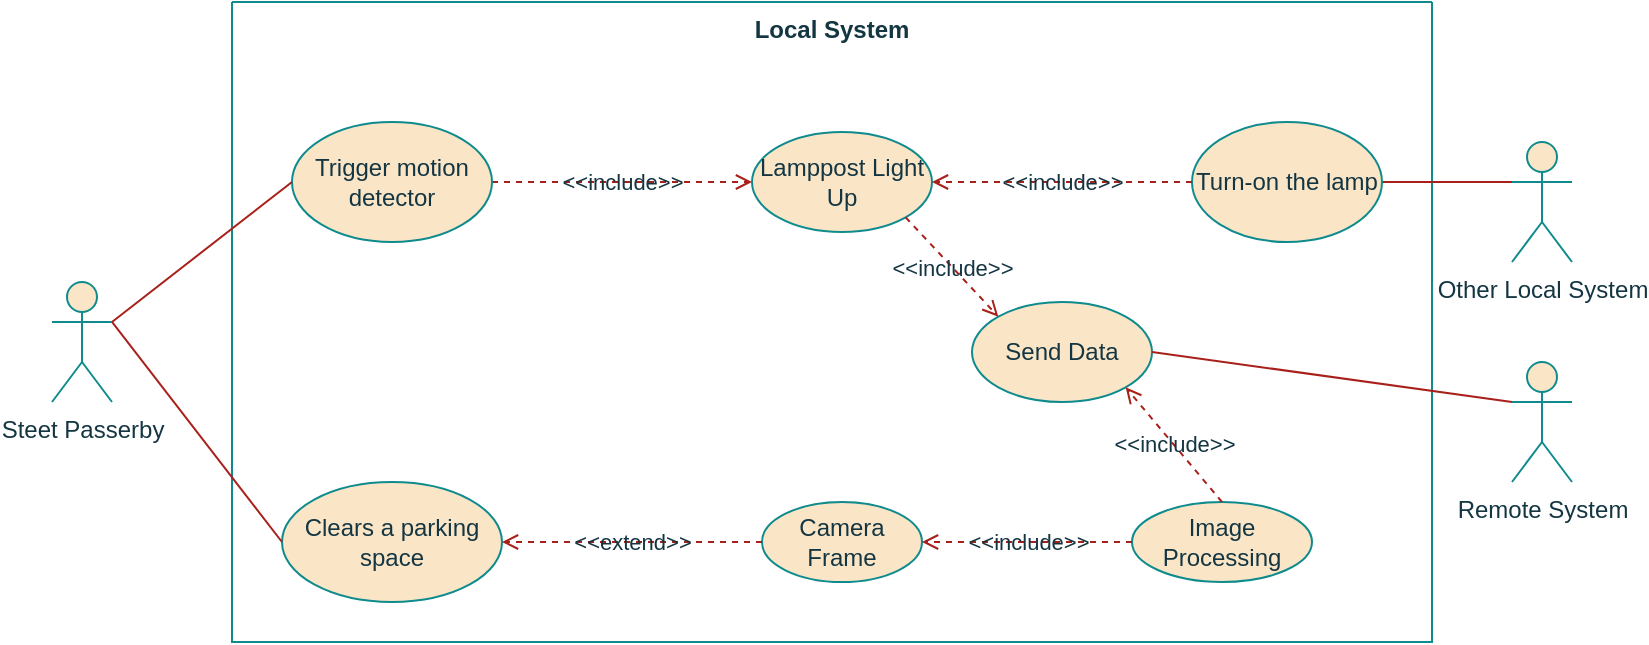 <mxfile version="15.7.4" type="device" pages="3"><diagram id="VKRj_P7hgSLzCelCU6Lf" name="UseCases"><mxGraphModel dx="1350" dy="764" grid="1" gridSize="10" guides="1" tooltips="1" connect="1" arrows="1" fold="1" page="1" pageScale="1" pageWidth="850" pageHeight="1100" background="none" math="0" shadow="0"><root><mxCell id="0"/><mxCell id="1" parent="0"/><mxCell id="UhxKZV5baIiaWPrjlFyv-1" value="Local System" style="swimlane;startSize=0;verticalAlign=top;fillColor=#FAE5C7;strokeColor=#0F8B8D;fontColor=#143642;" parent="1" vertex="1"><mxGeometry x="140" y="600" width="600" height="320" as="geometry"><mxRectangle x="120" y="120" width="150" height="20" as="alternateBounds"/></mxGeometry></mxCell><mxCell id="UhxKZV5baIiaWPrjlFyv-62" value="Send Data" style="ellipse;whiteSpace=wrap;html=1;fillColor=#FAE5C7;strokeColor=#0F8B8D;fontColor=#143642;" parent="UhxKZV5baIiaWPrjlFyv-1" vertex="1"><mxGeometry x="370" y="150" width="90" height="50" as="geometry"/></mxCell><mxCell id="UhxKZV5baIiaWPrjlFyv-36" value="&amp;lt;&amp;lt;include&amp;gt;&amp;gt;" style="edgeStyle=none;rounded=0;orthogonalLoop=1;jettySize=auto;html=1;entryX=0;entryY=0.5;entryDx=0;entryDy=0;dashed=1;endArrow=open;endFill=0;labelBackgroundColor=none;strokeColor=#A8201A;fontColor=#143642;" parent="1" source="UhxKZV5baIiaWPrjlFyv-37" target="UhxKZV5baIiaWPrjlFyv-42" edge="1"><mxGeometry relative="1" as="geometry"/></mxCell><mxCell id="UhxKZV5baIiaWPrjlFyv-37" value="Trigger motion detector" style="ellipse;whiteSpace=wrap;html=1;fillColor=#FAE5C7;strokeColor=#0F8B8D;fontColor=#143642;" parent="1" vertex="1"><mxGeometry x="170" y="660" width="100" height="60" as="geometry"/></mxCell><mxCell id="UhxKZV5baIiaWPrjlFyv-39" value="Camera Frame" style="ellipse;whiteSpace=wrap;html=1;fillColor=#FAE5C7;strokeColor=#0F8B8D;fontColor=#143642;" parent="1" vertex="1"><mxGeometry x="405" y="850" width="80" height="40" as="geometry"/></mxCell><mxCell id="UhxKZV5baIiaWPrjlFyv-40" value="Image Processing" style="ellipse;whiteSpace=wrap;html=1;fillColor=#FAE5C7;strokeColor=#0F8B8D;fontColor=#143642;" parent="1" vertex="1"><mxGeometry x="590" y="850" width="90" height="40" as="geometry"/></mxCell><mxCell id="UhxKZV5baIiaWPrjlFyv-42" value="Lamppost Light Up" style="ellipse;whiteSpace=wrap;html=1;fillColor=#FAE5C7;strokeColor=#0F8B8D;fontColor=#143642;" parent="1" vertex="1"><mxGeometry x="400" y="665" width="90" height="50" as="geometry"/></mxCell><mxCell id="UhxKZV5baIiaWPrjlFyv-47" value="Clears a parking space" style="ellipse;whiteSpace=wrap;html=1;fillColor=#FAE5C7;strokeColor=#0F8B8D;fontColor=#143642;" parent="1" vertex="1"><mxGeometry x="165" y="840" width="110" height="60" as="geometry"/></mxCell><mxCell id="UhxKZV5baIiaWPrjlFyv-49" value="Remote System" style="shape=umlActor;verticalLabelPosition=bottom;verticalAlign=top;html=1;outlineConnect=0;fillColor=#FAE5C7;strokeColor=#0F8B8D;fontColor=#143642;" parent="1" vertex="1"><mxGeometry x="780" y="780" width="30" height="60" as="geometry"/></mxCell><mxCell id="UhxKZV5baIiaWPrjlFyv-50" style="edgeStyle=none;rounded=0;orthogonalLoop=1;jettySize=auto;html=1;exitX=1;exitY=0.333;exitDx=0;exitDy=0;exitPerimeter=0;entryX=0;entryY=0.5;entryDx=0;entryDy=0;endArrow=none;endFill=0;labelBackgroundColor=#DAD2D8;strokeColor=#A8201A;fontColor=#143642;" parent="1" source="UhxKZV5baIiaWPrjlFyv-52" target="UhxKZV5baIiaWPrjlFyv-37" edge="1"><mxGeometry relative="1" as="geometry"/></mxCell><mxCell id="UhxKZV5baIiaWPrjlFyv-51" style="edgeStyle=none;rounded=0;orthogonalLoop=1;jettySize=auto;html=1;entryX=0;entryY=0.5;entryDx=0;entryDy=0;endArrow=none;endFill=0;exitX=1;exitY=0.333;exitDx=0;exitDy=0;exitPerimeter=0;labelBackgroundColor=#DAD2D8;strokeColor=#A8201A;fontColor=#143642;" parent="1" source="UhxKZV5baIiaWPrjlFyv-52" target="UhxKZV5baIiaWPrjlFyv-47" edge="1"><mxGeometry relative="1" as="geometry"><mxPoint x="160" y="930" as="targetPoint"/></mxGeometry></mxCell><mxCell id="UhxKZV5baIiaWPrjlFyv-52" value="Steet Passerby" style="shape=umlActor;verticalLabelPosition=bottom;verticalAlign=top;html=1;outlineConnect=0;fillColor=#FAE5C7;strokeColor=#0F8B8D;fontColor=#143642;" parent="1" vertex="1"><mxGeometry x="50" y="740" width="30" height="60" as="geometry"/></mxCell><mxCell id="UhxKZV5baIiaWPrjlFyv-57" value="&amp;lt;&amp;lt;extend&amp;gt;&amp;gt;" style="edgeStyle=none;rounded=0;orthogonalLoop=1;jettySize=auto;html=1;entryX=1;entryY=0.5;entryDx=0;entryDy=0;dashed=1;exitX=0;exitY=0.5;exitDx=0;exitDy=0;endArrow=open;endFill=0;labelBackgroundColor=none;strokeColor=#A8201A;fontColor=#143642;" parent="1" source="UhxKZV5baIiaWPrjlFyv-39" target="UhxKZV5baIiaWPrjlFyv-47" edge="1"><mxGeometry relative="1" as="geometry"><mxPoint x="330" y="950" as="sourcePoint"/><mxPoint x="330" y="859" as="targetPoint"/></mxGeometry></mxCell><mxCell id="OXlPUjwkilmwGto4ibfJ-2" style="edgeStyle=none;rounded=0;orthogonalLoop=1;jettySize=auto;html=1;entryX=0;entryY=0.333;entryDx=0;entryDy=0;entryPerimeter=0;endArrow=none;endFill=0;labelBackgroundColor=#DAD2D8;strokeColor=#A8201A;fontColor=#143642;" parent="1" source="UhxKZV5baIiaWPrjlFyv-60" target="OXlPUjwkilmwGto4ibfJ-1" edge="1"><mxGeometry relative="1" as="geometry"/></mxCell><mxCell id="UhxKZV5baIiaWPrjlFyv-60" value="Turn-on the lamp" style="ellipse;whiteSpace=wrap;html=1;fillColor=#FAE5C7;strokeColor=#0F8B8D;fontColor=#143642;" parent="1" vertex="1"><mxGeometry x="620" y="660" width="95" height="60" as="geometry"/></mxCell><mxCell id="UhxKZV5baIiaWPrjlFyv-71" style="rounded=0;orthogonalLoop=1;jettySize=auto;html=1;exitX=1;exitY=0.5;exitDx=0;exitDy=0;endArrow=none;endFill=0;entryX=0;entryY=0.333;entryDx=0;entryDy=0;entryPerimeter=0;labelBackgroundColor=#DAD2D8;strokeColor=#A8201A;fontColor=#143642;" parent="1" source="UhxKZV5baIiaWPrjlFyv-62" target="UhxKZV5baIiaWPrjlFyv-49" edge="1"><mxGeometry relative="1" as="geometry"><mxPoint x="780" y="780" as="targetPoint"/></mxGeometry></mxCell><mxCell id="UhxKZV5baIiaWPrjlFyv-64" value="&amp;lt;&amp;lt;include&amp;gt;&amp;gt;" style="edgeStyle=none;rounded=0;orthogonalLoop=1;jettySize=auto;html=1;entryX=1;entryY=0.5;entryDx=0;entryDy=0;dashed=1;exitX=0;exitY=0.5;exitDx=0;exitDy=0;endArrow=open;endFill=0;labelBackgroundColor=none;strokeColor=#A8201A;fontColor=#143642;" parent="1" source="UhxKZV5baIiaWPrjlFyv-40" target="UhxKZV5baIiaWPrjlFyv-39" edge="1"><mxGeometry relative="1" as="geometry"><mxPoint x="280" y="700" as="sourcePoint"/><mxPoint x="410" y="700" as="targetPoint"/></mxGeometry></mxCell><mxCell id="UhxKZV5baIiaWPrjlFyv-67" value="&amp;lt;&amp;lt;include&amp;gt;&amp;gt;" style="edgeStyle=none;rounded=0;orthogonalLoop=1;jettySize=auto;html=1;entryX=0;entryY=0;entryDx=0;entryDy=0;dashed=1;exitX=1;exitY=1;exitDx=0;exitDy=0;endArrow=open;endFill=0;labelBackgroundColor=none;strokeColor=#A8201A;fontColor=#143642;" parent="1" source="UhxKZV5baIiaWPrjlFyv-42" target="UhxKZV5baIiaWPrjlFyv-62" edge="1"><mxGeometry relative="1" as="geometry"><mxPoint x="500" y="700" as="sourcePoint"/><mxPoint x="640" y="700" as="targetPoint"/></mxGeometry></mxCell><mxCell id="UhxKZV5baIiaWPrjlFyv-72" value="&amp;lt;&amp;lt;include&amp;gt;&amp;gt;" style="edgeStyle=none;rounded=0;orthogonalLoop=1;jettySize=auto;html=1;entryX=1;entryY=1;entryDx=0;entryDy=0;dashed=1;exitX=0.5;exitY=0;exitDx=0;exitDy=0;endArrow=open;endFill=0;labelBackgroundColor=none;strokeColor=#A8201A;fontColor=#143642;" parent="1" source="UhxKZV5baIiaWPrjlFyv-40" target="UhxKZV5baIiaWPrjlFyv-62" edge="1"><mxGeometry relative="1" as="geometry"><mxPoint x="510" y="710" as="sourcePoint"/><mxPoint x="650" y="710" as="targetPoint"/></mxGeometry></mxCell><mxCell id="UhxKZV5baIiaWPrjlFyv-73" value="&amp;lt;&amp;lt;include&amp;gt;&amp;gt;" style="edgeStyle=none;rounded=0;orthogonalLoop=1;jettySize=auto;html=1;entryX=1;entryY=0.5;entryDx=0;entryDy=0;dashed=1;endArrow=open;endFill=0;exitX=0;exitY=0.5;exitDx=0;exitDy=0;labelBackgroundColor=none;strokeColor=#A8201A;fontColor=#143642;" parent="1" source="UhxKZV5baIiaWPrjlFyv-60" target="UhxKZV5baIiaWPrjlFyv-42" edge="1"><mxGeometry relative="1" as="geometry"><mxPoint x="280" y="700" as="sourcePoint"/><mxPoint x="410" y="700" as="targetPoint"/></mxGeometry></mxCell><mxCell id="OXlPUjwkilmwGto4ibfJ-1" value="Other Local System" style="shape=umlActor;verticalLabelPosition=bottom;verticalAlign=top;html=1;outlineConnect=0;fillColor=#FAE5C7;strokeColor=#0F8B8D;fontColor=#143642;" parent="1" vertex="1"><mxGeometry x="780" y="670" width="30" height="60" as="geometry"/></mxCell></root></mxGraphModel></diagram><diagram id="n0Fl6GXJW6wCgdXvjiLA" name="StateChart"><mxGraphModel dx="1350" dy="764" grid="1" gridSize="10" guides="1" tooltips="1" connect="1" arrows="1" fold="1" page="1" pageScale="1" pageWidth="850" pageHeight="1100" background="none" math="0" shadow="0"><root><mxCell id="OwLx9ksk2gSbWlh4JtMf-0"/><mxCell id="OwLx9ksk2gSbWlh4JtMf-1" parent="OwLx9ksk2gSbWlh4JtMf-0"/><mxCell id="W-xhEfi5Vv7jOIvLi4YA-5" style="edgeStyle=orthogonalEdgeStyle;rounded=0;orthogonalLoop=1;jettySize=auto;html=1;exitX=0.5;exitY=1;exitDx=0;exitDy=0;entryX=0.5;entryY=0;entryDx=0;entryDy=0;endArrow=classic;endFill=1;labelBackgroundColor=#DAD2D8;strokeColor=#A8201A;fontColor=#143642;" parent="OwLx9ksk2gSbWlh4JtMf-1" source="W-xhEfi5Vv7jOIvLi4YA-0" target="b9bzMtO-1qeasKwuusVg-0" edge="1"><mxGeometry relative="1" as="geometry"><mxPoint x="450" y="140" as="targetPoint"/></mxGeometry></mxCell><mxCell id="W-xhEfi5Vv7jOIvLi4YA-0" value="" style="ellipse;whiteSpace=wrap;html=1;aspect=fixed;fillColor=#FAE5C7;strokeColor=#0F8B8D;fontColor=#143642;strokeWidth=2;" parent="OwLx9ksk2gSbWlh4JtMf-1" vertex="1"><mxGeometry x="430" y="70" width="40" height="40" as="geometry"/></mxCell><mxCell id="W-xhEfi5Vv7jOIvLi4YA-4" style="edgeStyle=orthogonalEdgeStyle;rounded=0;orthogonalLoop=1;jettySize=auto;html=1;exitX=0.5;exitY=1;exitDx=0;exitDy=0;endArrow=classic;endFill=1;entryX=0.5;entryY=0;entryDx=0;entryDy=0;labelBackgroundColor=#DAD2D8;strokeColor=#A8201A;fontColor=#143642;" parent="OwLx9ksk2gSbWlh4JtMf-1" source="b9bzMtO-1qeasKwuusVg-0" target="W-xhEfi5Vv7jOIvLi4YA-9" edge="1"><mxGeometry relative="1" as="geometry"><mxPoint x="450" y="230" as="targetPoint"/><mxPoint x="450" y="180" as="sourcePoint"/></mxGeometry></mxCell><mxCell id="A8Cqn2Xo1SjwjiJ984Io-9" style="edgeStyle=orthogonalEdgeStyle;rounded=0;orthogonalLoop=1;jettySize=auto;html=1;exitX=0.5;exitY=1;exitDx=0;exitDy=0;entryX=0.5;entryY=0;entryDx=0;entryDy=0;endArrow=classic;endFill=1;labelBackgroundColor=#DAD2D8;strokeColor=#A8201A;fontColor=#143642;" parent="OwLx9ksk2gSbWlh4JtMf-1" source="W-xhEfi5Vv7jOIvLi4YA-9" target="W-xhEfi5Vv7jOIvLi4YA-10" edge="1"><mxGeometry relative="1" as="geometry"><Array as="points"><mxPoint x="450" y="290"/><mxPoint x="230" y="290"/></Array></mxGeometry></mxCell><mxCell id="A8Cqn2Xo1SjwjiJ984Io-39" value="Sensors Sample Period" style="edgeLabel;html=1;align=center;verticalAlign=middle;resizable=0;points=[];labelBackgroundColor=none;fontColor=#143642;" parent="A8Cqn2Xo1SjwjiJ984Io-9" vertex="1" connectable="0"><mxGeometry x="0.32" relative="1" as="geometry"><mxPoint x="-39" y="20" as="offset"/></mxGeometry></mxCell><mxCell id="A8Cqn2Xo1SjwjiJ984Io-35" style="edgeStyle=orthogonalEdgeStyle;rounded=0;orthogonalLoop=1;jettySize=auto;html=1;exitX=0.5;exitY=1;exitDx=0;exitDy=0;entryX=0.5;entryY=0;entryDx=0;entryDy=0;endArrow=classic;endFill=1;labelBackgroundColor=none;strokeColor=#A8201A;fontColor=#143642;" parent="OwLx9ksk2gSbWlh4JtMf-1" source="W-xhEfi5Vv7jOIvLi4YA-9" target="A8Cqn2Xo1SjwjiJ984Io-0" edge="1"><mxGeometry relative="1" as="geometry"><Array as="points"><mxPoint x="450" y="290"/><mxPoint x="670" y="290"/></Array></mxGeometry></mxCell><mxCell id="A8Cqn2Xo1SjwjiJ984Io-40" value="Camera Sample Period" style="edgeLabel;align=center;verticalAlign=middle;resizable=0;points=[];labelBackgroundColor=none;fontColor=#143642;labelBorderColor=none;html=1;" parent="A8Cqn2Xo1SjwjiJ984Io-35" vertex="1" connectable="0"><mxGeometry x="-0.444" y="1" relative="1" as="geometry"><mxPoint x="150" y="21" as="offset"/></mxGeometry></mxCell><mxCell id="A8Cqn2Xo1SjwjiJ984Io-46" style="edgeStyle=orthogonalEdgeStyle;rounded=0;orthogonalLoop=1;jettySize=auto;html=1;exitX=0.5;exitY=1;exitDx=0;exitDy=0;entryX=0.5;entryY=0;entryDx=0;entryDy=0;endArrow=classic;endFill=1;labelBackgroundColor=#DAD2D8;strokeColor=#A8201A;fontColor=#143642;" parent="OwLx9ksk2gSbWlh4JtMf-1" source="W-xhEfi5Vv7jOIvLi4YA-9" target="A8Cqn2Xo1SjwjiJ984Io-44" edge="1"><mxGeometry relative="1" as="geometry"/></mxCell><mxCell id="W-xhEfi5Vv7jOIvLi4YA-9" value="Idle" style="rounded=0;whiteSpace=wrap;html=1;fillColor=#FAE5C7;strokeColor=#0F8B8D;fontColor=#143642;" parent="OwLx9ksk2gSbWlh4JtMf-1" vertex="1"><mxGeometry x="390" y="230" width="120" height="40" as="geometry"/></mxCell><mxCell id="A8Cqn2Xo1SjwjiJ984Io-31" style="edgeStyle=orthogonalEdgeStyle;rounded=0;orthogonalLoop=1;jettySize=auto;html=1;exitX=0.5;exitY=1;exitDx=0;exitDy=0;entryX=0.5;entryY=0;entryDx=0;entryDy=0;endArrow=classic;endFill=1;labelBackgroundColor=#DAD2D8;strokeColor=#A8201A;fontColor=#143642;" parent="OwLx9ksk2gSbWlh4JtMf-1" source="W-xhEfi5Vv7jOIvLi4YA-10" target="A8Cqn2Xo1SjwjiJ984Io-11" edge="1"><mxGeometry relative="1" as="geometry"><Array as="points"><mxPoint x="230" y="360"/></Array></mxGeometry></mxCell><mxCell id="W-xhEfi5Vv7jOIvLi4YA-10" value="Sample Sensors" style="rounded=0;whiteSpace=wrap;html=1;fillColor=#FAE5C7;strokeColor=#0F8B8D;fontColor=#143642;" parent="OwLx9ksk2gSbWlh4JtMf-1" vertex="1"><mxGeometry x="170" y="350" width="120" height="40" as="geometry"/></mxCell><mxCell id="A8Cqn2Xo1SjwjiJ984Io-36" style="edgeStyle=orthogonalEdgeStyle;rounded=0;orthogonalLoop=1;jettySize=auto;html=1;exitX=0.5;exitY=1;exitDx=0;exitDy=0;entryX=0.5;entryY=0;entryDx=0;entryDy=0;endArrow=classic;endFill=1;labelBackgroundColor=#DAD2D8;strokeColor=#A8201A;fontColor=#143642;" parent="OwLx9ksk2gSbWlh4JtMf-1" source="A8Cqn2Xo1SjwjiJ984Io-0" target="A8Cqn2Xo1SjwjiJ984Io-1" edge="1"><mxGeometry relative="1" as="geometry"/></mxCell><mxCell id="A8Cqn2Xo1SjwjiJ984Io-0" value="Get Image Frame" style="rounded=0;whiteSpace=wrap;html=1;fillColor=#FAE5C7;strokeColor=#0F8B8D;fontColor=#143642;" parent="OwLx9ksk2gSbWlh4JtMf-1" vertex="1"><mxGeometry x="610.0" y="350" width="120" height="40" as="geometry"/></mxCell><mxCell id="A8Cqn2Xo1SjwjiJ984Io-37" style="edgeStyle=orthogonalEdgeStyle;rounded=0;orthogonalLoop=1;jettySize=auto;html=1;exitX=0.5;exitY=1;exitDx=0;exitDy=0;entryX=0.5;entryY=0;entryDx=0;entryDy=0;endArrow=classic;endFill=1;labelBackgroundColor=#DAD2D8;strokeColor=#A8201A;fontColor=#143642;" parent="OwLx9ksk2gSbWlh4JtMf-1" source="A8Cqn2Xo1SjwjiJ984Io-1" target="A8Cqn2Xo1SjwjiJ984Io-4" edge="1"><mxGeometry relative="1" as="geometry"/></mxCell><mxCell id="A8Cqn2Xo1SjwjiJ984Io-1" value="Image Processing" style="rounded=0;whiteSpace=wrap;html=1;fillColor=#FAE5C7;strokeColor=#0F8B8D;fontColor=#143642;" parent="OwLx9ksk2gSbWlh4JtMf-1" vertex="1"><mxGeometry x="610.0" y="430" width="120" height="40" as="geometry"/></mxCell><mxCell id="A8Cqn2Xo1SjwjiJ984Io-38" value="No" style="edgeStyle=orthogonalEdgeStyle;rounded=0;orthogonalLoop=1;jettySize=auto;html=1;exitX=1;exitY=0.5;exitDx=0;exitDy=0;endArrow=classic;endFill=1;labelBackgroundColor=none;strokeColor=#A8201A;fontColor=#143642;" parent="OwLx9ksk2gSbWlh4JtMf-1" source="A8Cqn2Xo1SjwjiJ984Io-4" edge="1"><mxGeometry x="-0.969" y="10" relative="1" as="geometry"><mxPoint x="450" y="210" as="targetPoint"/><Array as="points"><mxPoint x="770" y="560"/><mxPoint x="770" y="210"/></Array><mxPoint as="offset"/></mxGeometry></mxCell><mxCell id="A8Cqn2Xo1SjwjiJ984Io-41" value="Yes" style="edgeStyle=orthogonalEdgeStyle;rounded=0;orthogonalLoop=1;jettySize=auto;html=1;exitX=0;exitY=0.5;exitDx=0;exitDy=0;endArrow=classic;endFill=1;labelBackgroundColor=none;strokeColor=#A8201A;fontColor=#143642;" parent="OwLx9ksk2gSbWlh4JtMf-1" source="A8Cqn2Xo1SjwjiJ984Io-4" edge="1"><mxGeometry x="-0.947" y="-10" relative="1" as="geometry"><mxPoint x="450" y="800" as="targetPoint"/><Array as="points"><mxPoint x="560" y="560"/><mxPoint x="560" y="800"/></Array><mxPoint as="offset"/></mxGeometry></mxCell><mxCell id="A8Cqn2Xo1SjwjiJ984Io-4" value="&lt;div&gt;Is there a &lt;br&gt;&lt;/div&gt;&lt;div&gt;parking space available?&lt;/div&gt;" style="rhombus;whiteSpace=wrap;html=1;fillColor=#FAE5C7;strokeColor=#0F8B8D;fontColor=#143642;strokeWidth=2;" parent="OwLx9ksk2gSbWlh4JtMf-1" vertex="1"><mxGeometry x="620.0" y="510" width="100" height="100" as="geometry"/></mxCell><mxCell id="A8Cqn2Xo1SjwjiJ984Io-16" style="edgeStyle=orthogonalEdgeStyle;rounded=0;orthogonalLoop=1;jettySize=auto;html=1;exitX=1;exitY=0.5;exitDx=0;exitDy=0;entryX=0.5;entryY=0;entryDx=0;entryDy=0;endArrow=classic;endFill=1;labelBackgroundColor=none;strokeColor=#A8201A;fontColor=#143642;" parent="OwLx9ksk2gSbWlh4JtMf-1" source="A8Cqn2Xo1SjwjiJ984Io-11" target="A8Cqn2Xo1SjwjiJ984Io-14" edge="1"><mxGeometry relative="1" as="geometry"/></mxCell><mxCell id="A8Cqn2Xo1SjwjiJ984Io-18" value="Yes" style="edgeLabel;html=1;align=center;verticalAlign=middle;resizable=0;points=[];labelBackgroundColor=none;fontColor=#143642;" parent="A8Cqn2Xo1SjwjiJ984Io-16" vertex="1" connectable="0"><mxGeometry x="-0.718" y="-3" relative="1" as="geometry"><mxPoint x="-3" y="-13" as="offset"/></mxGeometry></mxCell><mxCell id="A8Cqn2Xo1SjwjiJ984Io-17" style="edgeStyle=orthogonalEdgeStyle;rounded=0;orthogonalLoop=1;jettySize=auto;html=1;exitX=0;exitY=0.5;exitDx=0;exitDy=0;entryX=0.5;entryY=0;entryDx=0;entryDy=0;endArrow=classic;endFill=1;labelBackgroundColor=none;strokeColor=#A8201A;fontColor=#143642;" parent="OwLx9ksk2gSbWlh4JtMf-1" source="A8Cqn2Xo1SjwjiJ984Io-11" target="A8Cqn2Xo1SjwjiJ984Io-15" edge="1"><mxGeometry relative="1" as="geometry"/></mxCell><mxCell id="A8Cqn2Xo1SjwjiJ984Io-19" value="No" style="edgeLabel;html=1;align=center;verticalAlign=middle;resizable=0;points=[];labelBackgroundColor=none;fontColor=#143642;" parent="A8Cqn2Xo1SjwjiJ984Io-17" vertex="1" connectable="0"><mxGeometry x="-0.613" y="4" relative="1" as="geometry"><mxPoint x="7" y="-14" as="offset"/></mxGeometry></mxCell><mxCell id="A8Cqn2Xo1SjwjiJ984Io-11" value="Low Luminosity Conditions?" style="rhombus;whiteSpace=wrap;html=1;fillColor=#FAE5C7;strokeColor=#0F8B8D;fontColor=#143642;strokeWidth=2;" parent="OwLx9ksk2gSbWlh4JtMf-1" vertex="1"><mxGeometry x="170" y="410" width="120" height="110" as="geometry"/></mxCell><mxCell id="A8Cqn2Xo1SjwjiJ984Io-29" style="edgeStyle=orthogonalEdgeStyle;rounded=0;orthogonalLoop=1;jettySize=auto;html=1;exitX=0.5;exitY=1;exitDx=0;exitDy=0;entryX=0.5;entryY=0;entryDx=0;entryDy=0;endArrow=classic;endFill=1;labelBackgroundColor=#DAD2D8;strokeColor=#A8201A;fontColor=#143642;" parent="OwLx9ksk2gSbWlh4JtMf-1" source="A8Cqn2Xo1SjwjiJ984Io-14" target="A8Cqn2Xo1SjwjiJ984Io-24" edge="1"><mxGeometry relative="1" as="geometry"/></mxCell><mxCell id="A8Cqn2Xo1SjwjiJ984Io-14" value="&lt;div&gt;Power ON&lt;/div&gt;&lt;div&gt;lamp&lt;/div&gt;" style="rounded=0;whiteSpace=wrap;html=1;fillColor=#FAE5C7;strokeColor=#0F8B8D;fontColor=#143642;" parent="OwLx9ksk2gSbWlh4JtMf-1" vertex="1"><mxGeometry x="280" y="500" width="120" height="40" as="geometry"/></mxCell><mxCell id="A8Cqn2Xo1SjwjiJ984Io-32" style="edgeStyle=orthogonalEdgeStyle;rounded=0;orthogonalLoop=1;jettySize=auto;html=1;exitX=0.5;exitY=1;exitDx=0;exitDy=0;endArrow=classic;endFill=1;labelBackgroundColor=#DAD2D8;strokeColor=#A8201A;fontColor=#143642;" parent="OwLx9ksk2gSbWlh4JtMf-1" source="A8Cqn2Xo1SjwjiJ984Io-15" edge="1"><mxGeometry relative="1" as="geometry"><mxPoint x="20" y="560" as="targetPoint"/><Array as="points"><mxPoint x="120" y="560"/></Array></mxGeometry></mxCell><mxCell id="A8Cqn2Xo1SjwjiJ984Io-15" value="&lt;div&gt;Power OFF&lt;/div&gt;&lt;div&gt;lamp&lt;/div&gt;" style="rounded=0;whiteSpace=wrap;html=1;fillColor=#FAE5C7;strokeColor=#0F8B8D;fontColor=#143642;" parent="OwLx9ksk2gSbWlh4JtMf-1" vertex="1"><mxGeometry x="60" y="500" width="120" height="40" as="geometry"/></mxCell><mxCell id="A8Cqn2Xo1SjwjiJ984Io-20" style="edgeStyle=orthogonalEdgeStyle;rounded=0;orthogonalLoop=1;jettySize=auto;html=1;exitX=1;exitY=0.5;exitDx=0;exitDy=0;endArrow=classic;endFill=1;labelBackgroundColor=none;strokeColor=#A8201A;fontColor=#143642;" parent="OwLx9ksk2gSbWlh4JtMf-1" source="A8Cqn2Xo1SjwjiJ984Io-24" edge="1"><mxGeometry relative="1" as="geometry"><mxPoint x="450" y="620" as="targetPoint"/></mxGeometry></mxCell><mxCell id="A8Cqn2Xo1SjwjiJ984Io-21" value="Yes" style="edgeLabel;html=1;align=center;verticalAlign=middle;resizable=0;points=[];labelBackgroundColor=none;fontColor=#143642;" parent="A8Cqn2Xo1SjwjiJ984Io-20" vertex="1" connectable="0"><mxGeometry x="-0.718" y="-3" relative="1" as="geometry"><mxPoint x="2" y="-13" as="offset"/></mxGeometry></mxCell><mxCell id="FZ7wIxy7LVfMkmSLyRUL-3" value="No" style="edgeStyle=orthogonalEdgeStyle;rounded=0;orthogonalLoop=1;jettySize=auto;html=1;entryX=0.5;entryY=0;entryDx=0;entryDy=0;endArrow=classic;endFill=1;labelBackgroundColor=none;strokeColor=#A8201A;fontColor=#143642;" parent="OwLx9ksk2gSbWlh4JtMf-1" source="A8Cqn2Xo1SjwjiJ984Io-24" target="FZ7wIxy7LVfMkmSLyRUL-2" edge="1"><mxGeometry x="-0.846" y="-10" relative="1" as="geometry"><mxPoint as="offset"/></mxGeometry></mxCell><mxCell id="A8Cqn2Xo1SjwjiJ984Io-24" value="&lt;div&gt;Motion &lt;br&gt;&lt;/div&gt;&lt;div&gt;detected?&lt;/div&gt;" style="rhombus;whiteSpace=wrap;html=1;fillColor=#FAE5C7;strokeColor=#0F8B8D;fontColor=#143642;strokeWidth=2;" parent="OwLx9ksk2gSbWlh4JtMf-1" vertex="1"><mxGeometry x="290" y="570" width="100" height="100" as="geometry"/></mxCell><mxCell id="A8Cqn2Xo1SjwjiJ984Io-42" style="edgeStyle=orthogonalEdgeStyle;rounded=0;orthogonalLoop=1;jettySize=auto;html=1;exitX=0.5;exitY=1;exitDx=0;exitDy=0;entryX=0.5;entryY=0;entryDx=0;entryDy=0;endArrow=classic;endFill=1;labelBackgroundColor=#DAD2D8;strokeColor=#A8201A;fontColor=#143642;" parent="OwLx9ksk2gSbWlh4JtMf-1" source="A8Cqn2Xo1SjwjiJ984Io-25" target="A8Cqn2Xo1SjwjiJ984Io-30" edge="1"><mxGeometry relative="1" as="geometry"><Array as="points"><mxPoint x="450" y="760"/><mxPoint x="450" y="760"/></Array></mxGeometry></mxCell><mxCell id="A8Cqn2Xo1SjwjiJ984Io-25" value="&lt;div&gt;Turn-On the lamp&lt;/div&gt;Start Timeout" style="rounded=0;whiteSpace=wrap;html=1;fillColor=#FAE5C7;strokeColor=#0F8B8D;fontColor=#143642;" parent="OwLx9ksk2gSbWlh4JtMf-1" vertex="1"><mxGeometry x="390" y="730" width="120" height="40" as="geometry"/></mxCell><mxCell id="FZ7wIxy7LVfMkmSLyRUL-7" style="edgeStyle=orthogonalEdgeStyle;rounded=0;orthogonalLoop=1;jettySize=auto;html=1;endArrow=classic;endFill=1;labelBackgroundColor=#DAD2D8;strokeColor=#A8201A;fontColor=#143642;" parent="OwLx9ksk2gSbWlh4JtMf-1" source="A8Cqn2Xo1SjwjiJ984Io-26" edge="1"><mxGeometry relative="1" as="geometry"><mxPoint x="450" y="800" as="targetPoint"/><Array as="points"><mxPoint x="290" y="800"/><mxPoint x="450" y="800"/></Array></mxGeometry></mxCell><mxCell id="A8Cqn2Xo1SjwjiJ984Io-26" value="Turn-Off the lamp" style="rounded=0;whiteSpace=wrap;html=1;fillColor=#FAE5C7;strokeColor=#0F8B8D;fontColor=#143642;" parent="OwLx9ksk2gSbWlh4JtMf-1" vertex="1"><mxGeometry x="230" y="730" width="120" height="40" as="geometry"/></mxCell><mxCell id="A8Cqn2Xo1SjwjiJ984Io-43" style="edgeStyle=orthogonalEdgeStyle;rounded=0;orthogonalLoop=1;jettySize=auto;html=1;exitX=0.5;exitY=1;exitDx=0;exitDy=0;endArrow=classic;endFill=1;labelBackgroundColor=#DAD2D8;strokeColor=#A8201A;fontColor=#143642;" parent="OwLx9ksk2gSbWlh4JtMf-1" source="A8Cqn2Xo1SjwjiJ984Io-30" edge="1"><mxGeometry relative="1" as="geometry"><mxPoint x="450" y="210" as="targetPoint"/><Array as="points"><mxPoint x="450" y="890"/><mxPoint x="20" y="890"/><mxPoint x="20" y="210"/></Array></mxGeometry></mxCell><mxCell id="A8Cqn2Xo1SjwjiJ984Io-30" value="Send data to remote system" style="rounded=0;whiteSpace=wrap;html=1;fillColor=#FAE5C7;strokeColor=#0F8B8D;fontColor=#143642;" parent="OwLx9ksk2gSbWlh4JtMf-1" vertex="1"><mxGeometry x="390" y="820" width="120" height="40" as="geometry"/></mxCell><mxCell id="A8Cqn2Xo1SjwjiJ984Io-45" style="edgeStyle=orthogonalEdgeStyle;rounded=0;orthogonalLoop=1;jettySize=auto;html=1;exitX=0.5;exitY=1;exitDx=0;exitDy=0;entryX=0.5;entryY=0;entryDx=0;entryDy=0;endArrow=classic;endFill=1;labelBackgroundColor=#DAD2D8;strokeColor=#A8201A;fontColor=#143642;" parent="OwLx9ksk2gSbWlh4JtMf-1" source="A8Cqn2Xo1SjwjiJ984Io-44" target="A8Cqn2Xo1SjwjiJ984Io-25" edge="1"><mxGeometry relative="1" as="geometry"/></mxCell><mxCell id="A8Cqn2Xo1SjwjiJ984Io-44" value="Requested to turn-on the lamp" style="rounded=0;whiteSpace=wrap;html=1;fillColor=#FAE5C7;strokeColor=#0F8B8D;fontColor=#143642;" parent="OwLx9ksk2gSbWlh4JtMf-1" vertex="1"><mxGeometry x="390" y="350" width="120" height="40" as="geometry"/></mxCell><mxCell id="FZ7wIxy7LVfMkmSLyRUL-6" value="Yes" style="edgeStyle=orthogonalEdgeStyle;rounded=0;orthogonalLoop=1;jettySize=auto;html=1;entryX=0.5;entryY=0;entryDx=0;entryDy=0;endArrow=classic;endFill=1;labelBackgroundColor=none;strokeColor=#A8201A;fontColor=#143642;" parent="OwLx9ksk2gSbWlh4JtMf-1" source="FZ7wIxy7LVfMkmSLyRUL-2" target="A8Cqn2Xo1SjwjiJ984Io-26" edge="1"><mxGeometry x="-0.667" y="10" relative="1" as="geometry"><Array as="points"><mxPoint x="290" y="690"/></Array><mxPoint as="offset"/></mxGeometry></mxCell><mxCell id="FZ7wIxy7LVfMkmSLyRUL-8" value="No" style="edgeStyle=orthogonalEdgeStyle;rounded=0;orthogonalLoop=1;jettySize=auto;html=1;exitX=0;exitY=0.5;exitDx=0;exitDy=0;endArrow=classic;endFill=1;labelBackgroundColor=none;strokeColor=#A8201A;fontColor=#143642;" parent="OwLx9ksk2gSbWlh4JtMf-1" source="FZ7wIxy7LVfMkmSLyRUL-2" edge="1"><mxGeometry x="-0.714" y="-10" relative="1" as="geometry"><mxPoint x="20" y="690" as="targetPoint"/><Array as="points"><mxPoint x="90" y="690"/><mxPoint x="90" y="690"/></Array><mxPoint as="offset"/></mxGeometry></mxCell><mxCell id="FZ7wIxy7LVfMkmSLyRUL-2" value="&lt;div&gt;Light ON &lt;br&gt;&lt;/div&gt;&lt;div&gt;Timeout?&lt;/div&gt;" style="rhombus;whiteSpace=wrap;html=1;fillColor=#FAE5C7;strokeColor=#0F8B8D;fontColor=#143642;strokeWidth=2;" parent="OwLx9ksk2gSbWlh4JtMf-1" vertex="1"><mxGeometry x="140" y="650" width="90" height="80" as="geometry"/></mxCell><mxCell id="b9bzMtO-1qeasKwuusVg-0" value="System Configuration" style="rounded=0;whiteSpace=wrap;html=1;fillColor=#FAE5C7;strokeColor=#0F8B8D;fontColor=#143642;" parent="OwLx9ksk2gSbWlh4JtMf-1" vertex="1"><mxGeometry x="390" y="140" width="120" height="40" as="geometry"/></mxCell></root></mxGraphModel></diagram><diagram id="EkSksENsHcnxvuL33Jcc" name="SeqDiagram"><mxGraphModel dx="643" dy="364" grid="1" gridSize="10" guides="1" tooltips="1" connect="1" arrows="1" fold="1" page="1" pageScale="1" pageWidth="850" pageHeight="1100" math="0" shadow="0"><root><mxCell id="IwnCJMJT510FJT5TPm18-0"/><mxCell id="IwnCJMJT510FJT5TPm18-1" parent="IwnCJMJT510FJT5TPm18-0"/><mxCell id="fy4nEzfgCefU_AOVdhqr-4" value="Triggers" style="html=1;verticalAlign=bottom;endArrow=block;rounded=0;entryX=-0.086;entryY=0.002;entryDx=0;entryDy=0;entryPerimeter=0;fontSize=8;" edge="1" parent="IwnCJMJT510FJT5TPm18-1" target="fy4nEzfgCefU_AOVdhqr-2"><mxGeometry width="80" relative="1" as="geometry"><mxPoint x="120" y="320" as="sourcePoint"/><mxPoint x="200" y="320" as="targetPoint"/></mxGeometry></mxCell><mxCell id="qbt21nvPX1OxkkguhbZx-0" value="" style="shape=umlLifeline;participant=umlActor;perimeter=lifelinePerimeter;whiteSpace=wrap;html=1;container=1;collapsible=0;recursiveResize=0;verticalAlign=top;spacingTop=36;outlineConnect=0;" vertex="1" parent="IwnCJMJT510FJT5TPm18-1"><mxGeometry x="110" y="240" width="20" height="300" as="geometry"/></mxCell><mxCell id="qbt21nvPX1OxkkguhbZx-1" value="" style="html=1;points=[];perimeter=orthogonalPerimeter;" vertex="1" parent="qbt21nvPX1OxkkguhbZx-0"><mxGeometry x="5" y="60" width="10" height="210" as="geometry"/></mxCell><mxCell id="qbt21nvPX1OxkkguhbZx-2" value="frame" style="shape=umlFrame;whiteSpace=wrap;html=1;" vertex="1" parent="IwnCJMJT510FJT5TPm18-1"><mxGeometry x="30" y="10" width="300" height="200" as="geometry"/></mxCell><mxCell id="qbt21nvPX1OxkkguhbZx-3" value="Lamp" style="shape=umlLifeline;perimeter=lifelinePerimeter;whiteSpace=wrap;html=1;container=1;collapsible=0;recursiveResize=0;outlineConnect=0;" vertex="1" parent="IwnCJMJT510FJT5TPm18-1"><mxGeometry x="320" y="240" width="100" height="300" as="geometry"/></mxCell><mxCell id="fy4nEzfgCefU_AOVdhqr-5" value="Turn on" style="html=1;verticalAlign=bottom;endArrow=block;rounded=0;entryX=0.01;entryY=0.002;entryDx=0;entryDy=0;entryPerimeter=0;fontSize=8;" edge="1" parent="qbt21nvPX1OxkkguhbZx-3" target="fy4nEzfgCefU_AOVdhqr-6"><mxGeometry width="80" relative="1" as="geometry"><mxPoint x="-75" y="100" as="sourcePoint"/><mxPoint x="39.14" y="100.28" as="targetPoint"/></mxGeometry></mxCell><mxCell id="fy4nEzfgCefU_AOVdhqr-6" value="" style="html=1;points=[];perimeter=orthogonalPerimeter;" vertex="1" parent="qbt21nvPX1OxkkguhbZx-3"><mxGeometry x="45" y="100" width="10" height="140" as="geometry"/></mxCell><mxCell id="qbt21nvPX1OxkkguhbZx-4" value="Motion Detector" style="shape=umlLifeline;perimeter=lifelinePerimeter;whiteSpace=wrap;html=1;container=1;collapsible=0;recursiveResize=0;outlineConnect=0;" vertex="1" parent="IwnCJMJT510FJT5TPm18-1"><mxGeometry x="190" y="240" width="100" height="300" as="geometry"/></mxCell><mxCell id="fy4nEzfgCefU_AOVdhqr-2" value="" style="html=1;points=[];perimeter=orthogonalPerimeter;" vertex="1" parent="qbt21nvPX1OxkkguhbZx-4"><mxGeometry x="45" y="80" width="10" height="140" as="geometry"/></mxCell><mxCell id="fy4nEzfgCefU_AOVdhqr-0" value="Remote System" style="shape=umlLifeline;perimeter=lifelinePerimeter;whiteSpace=wrap;html=1;container=1;collapsible=0;recursiveResize=0;outlineConnect=0;" vertex="1" parent="IwnCJMJT510FJT5TPm18-1"><mxGeometry x="580" y="240" width="100" height="300" as="geometry"/></mxCell><mxCell id="fy4nEzfgCefU_AOVdhqr-1" value="Next Local System" style="shape=umlLifeline;perimeter=lifelinePerimeter;whiteSpace=wrap;html=1;container=1;collapsible=0;recursiveResize=0;outlineConnect=0;" vertex="1" parent="IwnCJMJT510FJT5TPm18-1"><mxGeometry x="450" y="240" width="100" height="300" as="geometry"/></mxCell><mxCell id="fy4nEzfgCefU_AOVdhqr-7" value="Request to turn on its lamp" style="html=1;verticalAlign=bottom;endArrow=block;rounded=0;entryX=0.01;entryY=0.002;entryDx=0;entryDy=0;entryPerimeter=0;fontSize=8;" edge="1" parent="fy4nEzfgCefU_AOVdhqr-1"><mxGeometry width="80" relative="1" as="geometry"><mxPoint x="-75" y="120" as="sourcePoint"/><mxPoint x="45.1" y="120.28" as="targetPoint"/></mxGeometry></mxCell><mxCell id="fy4nEzfgCefU_AOVdhqr-8" value="" style="html=1;points=[];perimeter=orthogonalPerimeter;" vertex="1" parent="fy4nEzfgCefU_AOVdhqr-1"><mxGeometry x="45" y="120" width="10" height="140" as="geometry"/></mxCell><mxCell id="fy4nEzfgCefU_AOVdhqr-3" value="return" style="html=1;verticalAlign=bottom;endArrow=open;dashed=1;endSize=8;rounded=0;" edge="1" parent="IwnCJMJT510FJT5TPm18-1"><mxGeometry relative="1" as="geometry"><mxPoint x="450" y="610" as="sourcePoint"/><mxPoint x="370" y="610" as="targetPoint"/></mxGeometry></mxCell></root></mxGraphModel></diagram></mxfile>